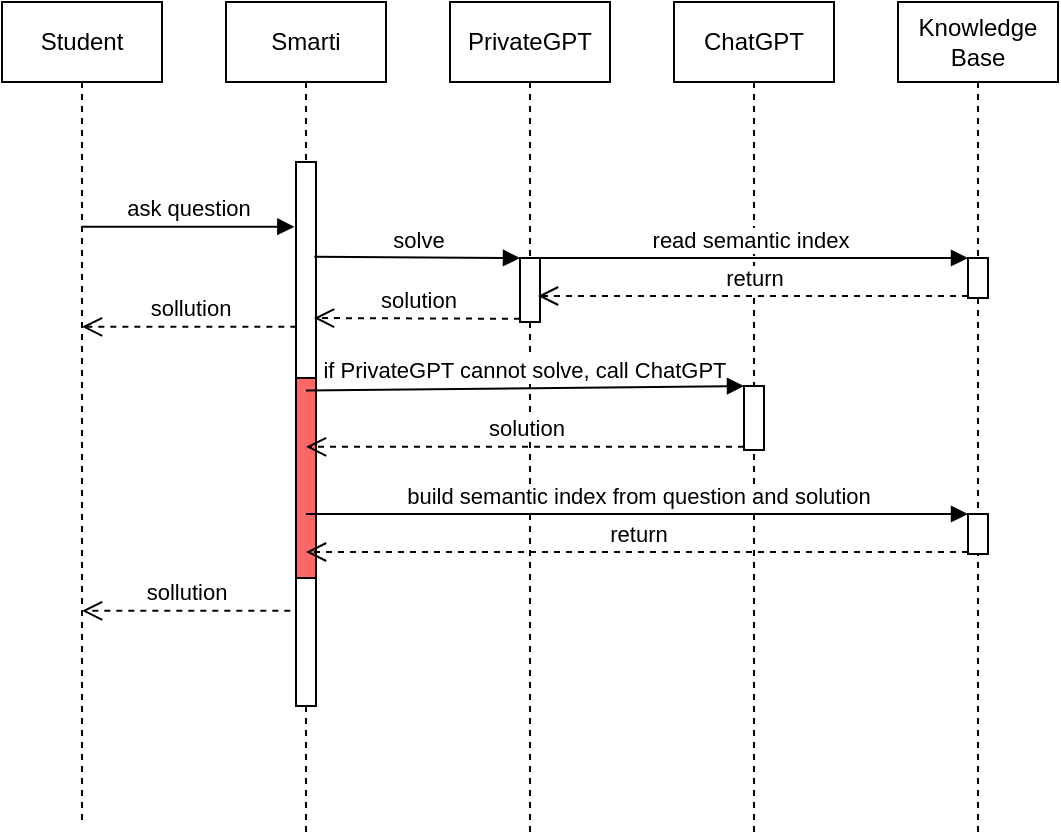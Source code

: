 <mxfile>
    <diagram id="_P1GkzgVPsLbAwyrR4X8" name="Page-1">
        <mxGraphModel dx="800" dy="590" grid="1" gridSize="4" guides="1" tooltips="1" connect="1" arrows="1" fold="1" page="1" pageScale="1" pageWidth="850" pageHeight="1100" math="0" shadow="0">
            <root>
                <mxCell id="0"/>
                <mxCell id="1" parent="0"/>
                <mxCell id="3" value="Student" style="shape=umlLifeline;perimeter=lifelinePerimeter;whiteSpace=wrap;html=1;container=1;collapsible=0;recursiveResize=0;outlineConnect=0;" vertex="1" parent="1">
                    <mxGeometry x="32" y="48" width="80" height="412" as="geometry"/>
                </mxCell>
                <mxCell id="9" value="Smarti" style="shape=umlLifeline;perimeter=lifelinePerimeter;whiteSpace=wrap;html=1;container=1;collapsible=0;recursiveResize=0;outlineConnect=0;" vertex="1" parent="1">
                    <mxGeometry x="144" y="48" width="80" height="416" as="geometry"/>
                </mxCell>
                <mxCell id="10" value="" style="html=1;points=[];perimeter=orthogonalPerimeter;" vertex="1" parent="9">
                    <mxGeometry x="35" y="80" width="10" height="272" as="geometry"/>
                </mxCell>
                <mxCell id="30" value="" style="html=1;points=[];perimeter=orthogonalPerimeter;fillColor=#FF6666;" vertex="1" parent="9">
                    <mxGeometry x="35" y="188" width="10" height="100" as="geometry"/>
                </mxCell>
                <mxCell id="11" value="ask question" style="html=1;verticalAlign=bottom;endArrow=block;entryX=-0.083;entryY=0.119;entryDx=0;entryDy=0;entryPerimeter=0;" edge="1" target="10" parent="1" source="3">
                    <mxGeometry relative="1" as="geometry">
                        <mxPoint x="109" y="128" as="sourcePoint"/>
                    </mxGeometry>
                </mxCell>
                <mxCell id="12" value="sollution" style="html=1;verticalAlign=bottom;endArrow=open;dashed=1;endSize=8;exitX=-0.283;exitY=0.825;exitDx=0;exitDy=0;exitPerimeter=0;" edge="1" source="10" parent="1" target="3">
                    <mxGeometry relative="1" as="geometry">
                        <mxPoint x="109" y="204" as="targetPoint"/>
                    </mxGeometry>
                </mxCell>
                <mxCell id="15" value="PrivateGPT" style="shape=umlLifeline;perimeter=lifelinePerimeter;whiteSpace=wrap;html=1;container=1;collapsible=0;recursiveResize=0;outlineConnect=0;" vertex="1" parent="1">
                    <mxGeometry x="256" y="48" width="80" height="416" as="geometry"/>
                </mxCell>
                <mxCell id="18" value="" style="html=1;points=[];perimeter=orthogonalPerimeter;" vertex="1" parent="15">
                    <mxGeometry x="35" y="128" width="10" height="32" as="geometry"/>
                </mxCell>
                <mxCell id="19" value="solve" style="html=1;verticalAlign=bottom;endArrow=block;entryX=0;entryY=0;exitX=0.917;exitY=0.174;exitDx=0;exitDy=0;exitPerimeter=0;" edge="1" target="18" parent="1" source="10">
                    <mxGeometry relative="1" as="geometry">
                        <mxPoint x="196" y="176" as="sourcePoint"/>
                    </mxGeometry>
                </mxCell>
                <mxCell id="20" value="solution" style="html=1;verticalAlign=bottom;endArrow=open;dashed=1;endSize=8;exitX=0;exitY=0.95;" edge="1" source="18" parent="1">
                    <mxGeometry relative="1" as="geometry">
                        <mxPoint x="188" y="206" as="targetPoint"/>
                    </mxGeometry>
                </mxCell>
                <mxCell id="21" value="ChatGPT" style="shape=umlLifeline;perimeter=lifelinePerimeter;whiteSpace=wrap;html=1;container=1;collapsible=0;recursiveResize=0;outlineConnect=0;" vertex="1" parent="1">
                    <mxGeometry x="368" y="48" width="80" height="416" as="geometry"/>
                </mxCell>
                <mxCell id="27" value="" style="html=1;points=[];perimeter=orthogonalPerimeter;" vertex="1" parent="21">
                    <mxGeometry x="35" y="192" width="10" height="32" as="geometry"/>
                </mxCell>
                <mxCell id="23" value="Knowledge&lt;br&gt;Base" style="shape=umlLifeline;perimeter=lifelinePerimeter;whiteSpace=wrap;html=1;container=1;collapsible=0;recursiveResize=0;outlineConnect=0;" vertex="1" parent="1">
                    <mxGeometry x="480" y="48" width="80" height="416" as="geometry"/>
                </mxCell>
                <mxCell id="24" value="" style="html=1;points=[];perimeter=orthogonalPerimeter;" vertex="1" parent="23">
                    <mxGeometry x="35" y="128" width="10" height="20" as="geometry"/>
                </mxCell>
                <mxCell id="32" value="" style="html=1;points=[];perimeter=orthogonalPerimeter;fillColor=#FFFFFF;" vertex="1" parent="23">
                    <mxGeometry x="35" y="256" width="10" height="20" as="geometry"/>
                </mxCell>
                <mxCell id="26" value="return" style="html=1;verticalAlign=bottom;endArrow=open;dashed=1;endSize=8;exitX=0;exitY=0.95;" edge="1" source="24" parent="1">
                    <mxGeometry relative="1" as="geometry">
                        <mxPoint x="300" y="195" as="targetPoint"/>
                    </mxGeometry>
                </mxCell>
                <mxCell id="25" value="read semantic index" style="html=1;verticalAlign=bottom;endArrow=block;entryX=0;entryY=0;" edge="1" target="24" parent="1" source="15">
                    <mxGeometry relative="1" as="geometry">
                        <mxPoint x="445" y="176" as="sourcePoint"/>
                    </mxGeometry>
                </mxCell>
                <mxCell id="28" value="if PrivateGPT cannot solve, call ChatGPT" style="html=1;verticalAlign=bottom;endArrow=block;entryX=0;entryY=0;exitX=0.5;exitY=0.063;exitDx=0;exitDy=0;exitPerimeter=0;" edge="1" target="27" parent="1" source="30">
                    <mxGeometry relative="1" as="geometry">
                        <mxPoint x="333" y="240" as="sourcePoint"/>
                    </mxGeometry>
                </mxCell>
                <mxCell id="29" value="solution" style="html=1;verticalAlign=bottom;endArrow=open;dashed=1;endSize=8;exitX=0;exitY=0.95;" edge="1" source="27" parent="1" target="9">
                    <mxGeometry relative="1" as="geometry">
                        <mxPoint x="333" y="316" as="targetPoint"/>
                    </mxGeometry>
                </mxCell>
                <mxCell id="33" value="build semantic index from question and solution" style="html=1;verticalAlign=bottom;endArrow=block;entryX=0;entryY=0;" edge="1" target="32" parent="1" source="9">
                    <mxGeometry relative="1" as="geometry">
                        <mxPoint x="340" y="304" as="sourcePoint"/>
                    </mxGeometry>
                </mxCell>
                <mxCell id="34" value="return" style="html=1;verticalAlign=bottom;endArrow=open;dashed=1;endSize=8;exitX=0;exitY=0.95;" edge="1" source="32" parent="1" target="9">
                    <mxGeometry relative="1" as="geometry">
                        <mxPoint x="445" y="380" as="targetPoint"/>
                    </mxGeometry>
                </mxCell>
                <mxCell id="35" value="sollution" style="html=1;verticalAlign=bottom;endArrow=open;dashed=1;endSize=8;exitX=0.017;exitY=0.303;exitDx=0;exitDy=0;exitPerimeter=0;" edge="1" parent="1" source="10" target="3">
                    <mxGeometry relative="1" as="geometry">
                        <mxPoint x="75.5" y="356.4" as="targetPoint"/>
                        <mxPoint x="180.17" y="356.4" as="sourcePoint"/>
                    </mxGeometry>
                </mxCell>
            </root>
        </mxGraphModel>
    </diagram>
</mxfile>